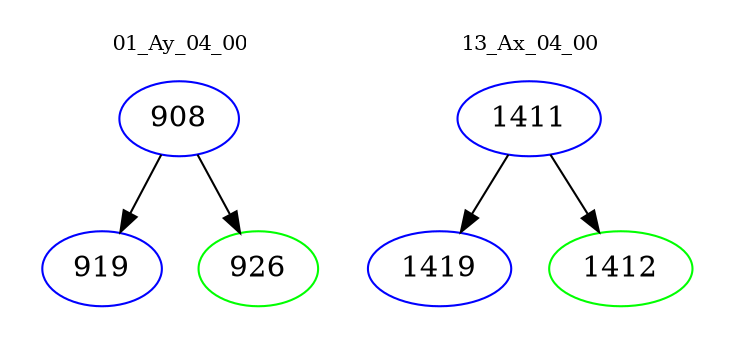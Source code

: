 digraph{
subgraph cluster_0 {
color = white
label = "01_Ay_04_00";
fontsize=10;
T0_908 [label="908", color="blue"]
T0_908 -> T0_919 [color="black"]
T0_919 [label="919", color="blue"]
T0_908 -> T0_926 [color="black"]
T0_926 [label="926", color="green"]
}
subgraph cluster_1 {
color = white
label = "13_Ax_04_00";
fontsize=10;
T1_1411 [label="1411", color="blue"]
T1_1411 -> T1_1419 [color="black"]
T1_1419 [label="1419", color="blue"]
T1_1411 -> T1_1412 [color="black"]
T1_1412 [label="1412", color="green"]
}
}
